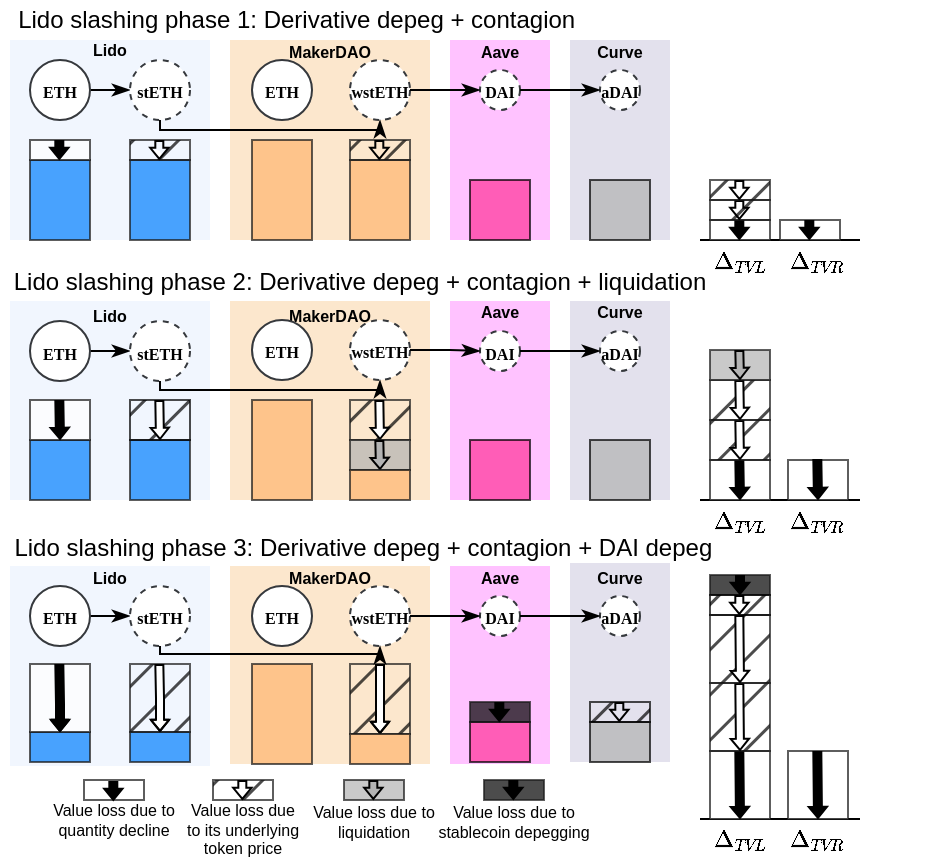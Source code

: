 <mxfile version="23.0.2" type="device">
  <diagram name="Page-1" id="9b1kVxLKr95sn4Rpy4bj">
    <mxGraphModel dx="2058" dy="437" grid="1" gridSize="10" guides="1" tooltips="1" connect="1" arrows="1" fold="1" page="1" pageScale="1" pageWidth="1400" pageHeight="700" math="1" shadow="0">
      <root>
        <mxCell id="0" />
        <mxCell id="1" parent="0" />
        <mxCell id="E14YpKfWXLWR81DZZOGB-2" value="" style="rounded=0;whiteSpace=wrap;html=1;fillColor=#d0cee2;strokeColor=none;fillOpacity=60;" vertex="1" parent="1">
          <mxGeometry x="-750" y="421.5" width="50" height="99.5" as="geometry" />
        </mxCell>
        <mxCell id="uj4X4jojCbDMSDyRFWLG-147" value="" style="rounded=0;whiteSpace=wrap;html=1;fillColor=#e8f1fd;strokeColor=none;flipH=1;fillOpacity=60;" parent="1" vertex="1">
          <mxGeometry x="-1030" y="160" width="100" height="100" as="geometry" />
        </mxCell>
        <mxCell id="uj4X4jojCbDMSDyRFWLG-148" style="edgeStyle=orthogonalEdgeStyle;rounded=0;orthogonalLoop=1;jettySize=auto;html=1;exitX=1;exitY=0.5;exitDx=0;exitDy=0;entryX=0;entryY=0.5;entryDx=0;entryDy=0;endArrow=classicThin;endFill=1;" parent="1" source="uj4X4jojCbDMSDyRFWLG-149" target="uj4X4jojCbDMSDyRFWLG-150" edge="1">
          <mxGeometry relative="1" as="geometry" />
        </mxCell>
        <mxCell id="uj4X4jojCbDMSDyRFWLG-149" value="&lt;font style=&quot;font-size: 8px;&quot;&gt;ETH&lt;br&gt;&lt;/font&gt;" style="ellipse;whiteSpace=wrap;html=1;aspect=fixed;labelBackgroundColor=none;labelBorderColor=none;fillColor=#FFFFFF;strokeColor=#36393d;fontSize=10;fontFamily=Times New Roman;rounded=0;fontStyle=1" parent="1" vertex="1">
          <mxGeometry x="-1020" y="170" width="30" height="30" as="geometry" />
        </mxCell>
        <mxCell id="uj4X4jojCbDMSDyRFWLG-150" value="&lt;font style=&quot;font-size: 8px;&quot;&gt;stETH&lt;br&gt;&lt;/font&gt;" style="ellipse;whiteSpace=wrap;html=1;aspect=fixed;labelBackgroundColor=none;labelBorderColor=none;fillColor=#FFFFFF;strokeColor=#36393d;fontSize=10;fontFamily=Times New Roman;rounded=0;fontStyle=1;dashed=1;" parent="1" vertex="1">
          <mxGeometry x="-970" y="170" width="30" height="30" as="geometry" />
        </mxCell>
        <mxCell id="uj4X4jojCbDMSDyRFWLG-151" value="" style="rounded=0;whiteSpace=wrap;html=1;fillColor=#fad7ac;strokeColor=none;fillOpacity=60;" parent="1" vertex="1">
          <mxGeometry x="-920" y="160" width="100" height="100" as="geometry" />
        </mxCell>
        <mxCell id="uj4X4jojCbDMSDyRFWLG-152" value="&lt;font style=&quot;font-size: 8px;&quot;&gt;wstETH&lt;br&gt;&lt;/font&gt;" style="ellipse;whiteSpace=wrap;html=1;aspect=fixed;labelBackgroundColor=none;labelBorderColor=none;fillColor=#FFFFFF;strokeColor=#36393d;fontSize=10;fontFamily=Times New Roman;rounded=0;fontStyle=1;dashed=1;" parent="1" vertex="1">
          <mxGeometry x="-860" y="170" width="30" height="30" as="geometry" />
        </mxCell>
        <mxCell id="uj4X4jojCbDMSDyRFWLG-153" value="" style="rounded=0;whiteSpace=wrap;html=1;fillColor=#FF99FF;strokeColor=none;fillOpacity=60;" parent="1" vertex="1">
          <mxGeometry x="-810" y="160" width="50" height="100" as="geometry" />
        </mxCell>
        <mxCell id="uj4X4jojCbDMSDyRFWLG-154" value="&lt;font style=&quot;font-size: 8px;&quot;&gt;DAI&lt;br&gt;&lt;/font&gt;" style="ellipse;whiteSpace=wrap;html=1;aspect=fixed;labelBackgroundColor=none;labelBorderColor=none;fillColor=#FFFFFF;strokeColor=#36393d;fontSize=10;fontFamily=Times New Roman;rounded=0;fontStyle=1;dashed=1;" parent="1" vertex="1">
          <mxGeometry x="-795" y="175" width="20" height="20" as="geometry" />
        </mxCell>
        <mxCell id="uj4X4jojCbDMSDyRFWLG-155" value="" style="rounded=0;whiteSpace=wrap;html=1;fillColor=#d0cee2;strokeColor=none;fillOpacity=60;" parent="1" vertex="1">
          <mxGeometry x="-750" y="160" width="50" height="100" as="geometry" />
        </mxCell>
        <mxCell id="uj4X4jojCbDMSDyRFWLG-156" value="&lt;font style=&quot;font-size: 8px;&quot;&gt;aDAI&lt;br&gt;&lt;/font&gt;" style="ellipse;whiteSpace=wrap;html=1;aspect=fixed;labelBackgroundColor=none;labelBorderColor=none;fillColor=#FFFFFF;strokeColor=#36393d;fontSize=10;fontFamily=Times New Roman;rounded=0;fontStyle=1;dashed=1;" parent="1" vertex="1">
          <mxGeometry x="-735" y="175" width="20" height="20" as="geometry" />
        </mxCell>
        <mxCell id="uj4X4jojCbDMSDyRFWLG-157" value="" style="rounded=0;whiteSpace=wrap;html=1;strokeColor=#1A1A1A;fillColor=#007FFF;opacity=70;" parent="1" vertex="1">
          <mxGeometry x="-1020" y="220" width="30" height="40" as="geometry" />
        </mxCell>
        <mxCell id="uj4X4jojCbDMSDyRFWLG-158" value="" style="rounded=0;whiteSpace=wrap;html=1;fillColor=#FF3399;opacity=70;" parent="1" vertex="1">
          <mxGeometry x="-800" y="230" width="30" height="30" as="geometry" />
        </mxCell>
        <mxCell id="uj4X4jojCbDMSDyRFWLG-159" value="" style="rounded=0;whiteSpace=wrap;html=1;fillColor=#B3B3B3;opacity=70;" parent="1" vertex="1">
          <mxGeometry x="-740" y="230" width="30" height="30" as="geometry" />
        </mxCell>
        <mxCell id="uj4X4jojCbDMSDyRFWLG-160" style="edgeStyle=orthogonalEdgeStyle;rounded=0;orthogonalLoop=1;jettySize=auto;html=1;exitX=1;exitY=0.5;exitDx=0;exitDy=0;endArrow=classicThin;endFill=1;" parent="1" source="uj4X4jojCbDMSDyRFWLG-152" target="uj4X4jojCbDMSDyRFWLG-154" edge="1">
          <mxGeometry relative="1" as="geometry" />
        </mxCell>
        <mxCell id="uj4X4jojCbDMSDyRFWLG-161" style="edgeStyle=orthogonalEdgeStyle;rounded=0;orthogonalLoop=1;jettySize=auto;html=1;exitX=1;exitY=0.5;exitDx=0;exitDy=0;entryX=0;entryY=0.5;entryDx=0;entryDy=0;endArrow=classicThin;endFill=1;" parent="1" source="uj4X4jojCbDMSDyRFWLG-154" target="uj4X4jojCbDMSDyRFWLG-156" edge="1">
          <mxGeometry relative="1" as="geometry" />
        </mxCell>
        <mxCell id="uj4X4jojCbDMSDyRFWLG-162" value="&lt;b&gt;Lido&lt;br&gt;&lt;/b&gt;" style="text;html=1;strokeColor=none;fillColor=none;align=center;verticalAlign=middle;whiteSpace=wrap;rounded=0;fontSize=8;spacing=2;" parent="1" vertex="1">
          <mxGeometry x="-995" y="160" width="30" height="10" as="geometry" />
        </mxCell>
        <mxCell id="uj4X4jojCbDMSDyRFWLG-163" value="&lt;b&gt;MakerDAO&lt;br&gt;&lt;/b&gt;" style="text;html=1;strokeColor=none;fillColor=none;align=center;verticalAlign=middle;whiteSpace=wrap;rounded=0;fontSize=8;spacing=2;" parent="1" vertex="1">
          <mxGeometry x="-890" y="160" width="40" height="11" as="geometry" />
        </mxCell>
        <mxCell id="uj4X4jojCbDMSDyRFWLG-164" value="&lt;b&gt;Aave&lt;br&gt;&lt;/b&gt;" style="text;html=1;strokeColor=none;fillColor=none;align=center;verticalAlign=middle;whiteSpace=wrap;rounded=0;fontSize=8;spacing=2;" parent="1" vertex="1">
          <mxGeometry x="-800" y="160" width="30" height="11" as="geometry" />
        </mxCell>
        <mxCell id="uj4X4jojCbDMSDyRFWLG-165" value="&lt;b&gt;Curve&lt;br&gt;&lt;/b&gt;" style="text;html=1;strokeColor=none;fillColor=none;align=center;verticalAlign=middle;whiteSpace=wrap;rounded=0;fontSize=8;spacing=2;" parent="1" vertex="1">
          <mxGeometry x="-740" y="160" width="30" height="11" as="geometry" />
        </mxCell>
        <mxCell id="uj4X4jojCbDMSDyRFWLG-166" value="" style="rounded=0;whiteSpace=wrap;html=1;strokeColor=#1A1A1A;fillColor=#007FFF;opacity=70;" parent="1" vertex="1">
          <mxGeometry x="-970" y="220" width="30" height="40" as="geometry" />
        </mxCell>
        <mxCell id="uj4X4jojCbDMSDyRFWLG-167" value="" style="rounded=0;whiteSpace=wrap;html=1;strokeColor=#1A1A1A;fillColor=#000000;opacity=70;labelBorderColor=none;fillStyle=hatch;gradientColor=none;" parent="1" vertex="1">
          <mxGeometry x="-970" y="210" width="30" height="10" as="geometry" />
        </mxCell>
        <mxCell id="uj4X4jojCbDMSDyRFWLG-168" value="" style="shape=flexArrow;endArrow=classic;html=1;rounded=0;width=4;endWidth=4.138;endSize=1.531;labelBorderColor=none;fillColor=default;fillStyle=dots;" parent="1" edge="1">
          <mxGeometry width="50" height="50" relative="1" as="geometry">
            <mxPoint x="-955.34" y="210" as="sourcePoint" />
            <mxPoint x="-955.34" y="220" as="targetPoint" />
          </mxGeometry>
        </mxCell>
        <mxCell id="uj4X4jojCbDMSDyRFWLG-169" value="" style="rounded=0;whiteSpace=wrap;html=1;strokeColor=#1A1A1A;fillColor=#FFB570;opacity=70;" parent="1" vertex="1">
          <mxGeometry x="-860" y="220" width="30" height="40" as="geometry" />
        </mxCell>
        <mxCell id="uj4X4jojCbDMSDyRFWLG-170" value="" style="rounded=0;whiteSpace=wrap;html=1;strokeColor=#1A1A1A;fillColor=#000000;opacity=70;fillStyle=hatch;" parent="1" vertex="1">
          <mxGeometry x="-860" y="210" width="30" height="10" as="geometry" />
        </mxCell>
        <mxCell id="uj4X4jojCbDMSDyRFWLG-171" value="" style="shape=flexArrow;endArrow=classic;html=1;rounded=0;width=4;endWidth=4.138;endSize=1.531;" parent="1" edge="1">
          <mxGeometry width="50" height="50" relative="1" as="geometry">
            <mxPoint x="-845.34" y="210" as="sourcePoint" />
            <mxPoint x="-845.34" y="220" as="targetPoint" />
          </mxGeometry>
        </mxCell>
        <mxCell id="uj4X4jojCbDMSDyRFWLG-172" value="" style="rounded=0;whiteSpace=wrap;html=1;fillColor=#e8f1fd;strokeColor=none;flipH=1;fillOpacity=60;" parent="1" vertex="1">
          <mxGeometry x="-1030" y="290.5" width="100" height="99.5" as="geometry" />
        </mxCell>
        <mxCell id="uj4X4jojCbDMSDyRFWLG-173" style="edgeStyle=orthogonalEdgeStyle;rounded=0;orthogonalLoop=1;jettySize=auto;html=1;exitX=1;exitY=0.5;exitDx=0;exitDy=0;entryX=0;entryY=0.5;entryDx=0;entryDy=0;endArrow=classicThin;endFill=1;" parent="1" source="uj4X4jojCbDMSDyRFWLG-174" target="uj4X4jojCbDMSDyRFWLG-175" edge="1">
          <mxGeometry relative="1" as="geometry" />
        </mxCell>
        <mxCell id="uj4X4jojCbDMSDyRFWLG-174" value="&lt;font style=&quot;font-size: 8px;&quot;&gt;ETH&lt;br&gt;&lt;/font&gt;" style="ellipse;whiteSpace=wrap;html=1;aspect=fixed;labelBackgroundColor=none;labelBorderColor=none;fillColor=#FFFFFF;strokeColor=#36393d;fontSize=10;fontFamily=Times New Roman;rounded=0;fontStyle=1" parent="1" vertex="1">
          <mxGeometry x="-1020" y="300.5" width="30" height="30" as="geometry" />
        </mxCell>
        <mxCell id="uj4X4jojCbDMSDyRFWLG-175" value="&lt;font style=&quot;font-size: 8px;&quot;&gt;stETH&lt;br&gt;&lt;/font&gt;" style="ellipse;whiteSpace=wrap;html=1;aspect=fixed;labelBackgroundColor=none;labelBorderColor=none;fillColor=#FFFFFF;strokeColor=#36393d;fontSize=10;fontFamily=Times New Roman;rounded=0;fontStyle=1;dashed=1;" parent="1" vertex="1">
          <mxGeometry x="-970" y="300.5" width="30" height="30" as="geometry" />
        </mxCell>
        <mxCell id="uj4X4jojCbDMSDyRFWLG-176" value="" style="rounded=0;whiteSpace=wrap;html=1;fillColor=#fad7ac;strokeColor=none;fillOpacity=60;" parent="1" vertex="1">
          <mxGeometry x="-920" y="290.5" width="100" height="99.5" as="geometry" />
        </mxCell>
        <mxCell id="uj4X4jojCbDMSDyRFWLG-177" value="&lt;font style=&quot;font-size: 8px;&quot;&gt;wstETH&lt;br&gt;&lt;/font&gt;" style="ellipse;whiteSpace=wrap;html=1;aspect=fixed;labelBackgroundColor=none;labelBorderColor=none;fillColor=#FFFFFF;strokeColor=#36393d;fontSize=10;fontFamily=Times New Roman;rounded=0;fontStyle=1;dashed=1;" parent="1" vertex="1">
          <mxGeometry x="-860" y="300" width="30" height="30" as="geometry" />
        </mxCell>
        <mxCell id="uj4X4jojCbDMSDyRFWLG-178" value="" style="rounded=0;whiteSpace=wrap;html=1;fillColor=#FF99FF;strokeColor=none;fillOpacity=60;" parent="1" vertex="1">
          <mxGeometry x="-810" y="290.5" width="50" height="99.5" as="geometry" />
        </mxCell>
        <mxCell id="uj4X4jojCbDMSDyRFWLG-179" value="&lt;font style=&quot;font-size: 8px;&quot;&gt;DAI&lt;br&gt;&lt;/font&gt;" style="ellipse;whiteSpace=wrap;html=1;aspect=fixed;labelBackgroundColor=none;labelBorderColor=none;fillColor=#FFFFFF;strokeColor=#36393d;fontSize=10;fontFamily=Times New Roman;rounded=0;fontStyle=1;dashed=1;" parent="1" vertex="1">
          <mxGeometry x="-795" y="305.5" width="20" height="20" as="geometry" />
        </mxCell>
        <mxCell id="uj4X4jojCbDMSDyRFWLG-180" value="" style="rounded=0;whiteSpace=wrap;html=1;fillColor=#d0cee2;strokeColor=none;fillOpacity=60;" parent="1" vertex="1">
          <mxGeometry x="-750" y="290.5" width="50" height="99.5" as="geometry" />
        </mxCell>
        <mxCell id="uj4X4jojCbDMSDyRFWLG-181" value="&lt;font style=&quot;font-size: 8px;&quot;&gt;aDAI&lt;br&gt;&lt;/font&gt;" style="ellipse;whiteSpace=wrap;html=1;aspect=fixed;labelBackgroundColor=none;labelBorderColor=none;fillColor=#FFFFFF;strokeColor=#36393d;fontSize=10;fontFamily=Times New Roman;rounded=0;fontStyle=1;dashed=1;" parent="1" vertex="1">
          <mxGeometry x="-735" y="305.5" width="20" height="20" as="geometry" />
        </mxCell>
        <mxCell id="uj4X4jojCbDMSDyRFWLG-182" value="" style="rounded=0;whiteSpace=wrap;html=1;strokeColor=#1A1A1A;fillColor=#007FFF;opacity=70;" parent="1" vertex="1">
          <mxGeometry x="-1020" y="360" width="30" height="30" as="geometry" />
        </mxCell>
        <mxCell id="uj4X4jojCbDMSDyRFWLG-183" value="" style="rounded=0;whiteSpace=wrap;html=1;fillColor=#FF3399;opacity=70;" parent="1" vertex="1">
          <mxGeometry x="-800" y="360" width="30" height="30" as="geometry" />
        </mxCell>
        <mxCell id="uj4X4jojCbDMSDyRFWLG-184" value="" style="rounded=0;whiteSpace=wrap;html=1;fillColor=#B3B3B3;opacity=70;" parent="1" vertex="1">
          <mxGeometry x="-740" y="360" width="30" height="30" as="geometry" />
        </mxCell>
        <mxCell id="uj4X4jojCbDMSDyRFWLG-185" style="edgeStyle=orthogonalEdgeStyle;rounded=0;orthogonalLoop=1;jettySize=auto;html=1;exitX=1;exitY=0.5;exitDx=0;exitDy=0;endArrow=classicThin;endFill=1;" parent="1" source="uj4X4jojCbDMSDyRFWLG-177" target="uj4X4jojCbDMSDyRFWLG-179" edge="1">
          <mxGeometry relative="1" as="geometry" />
        </mxCell>
        <mxCell id="uj4X4jojCbDMSDyRFWLG-186" style="edgeStyle=orthogonalEdgeStyle;rounded=0;orthogonalLoop=1;jettySize=auto;html=1;exitX=1;exitY=0.5;exitDx=0;exitDy=0;entryX=0;entryY=0.5;entryDx=0;entryDy=0;endArrow=classicThin;endFill=1;" parent="1" source="uj4X4jojCbDMSDyRFWLG-179" target="uj4X4jojCbDMSDyRFWLG-181" edge="1">
          <mxGeometry relative="1" as="geometry" />
        </mxCell>
        <mxCell id="uj4X4jojCbDMSDyRFWLG-187" value="&lt;b&gt;Lido&lt;br&gt;&lt;/b&gt;" style="text;html=1;strokeColor=none;fillColor=none;align=center;verticalAlign=middle;whiteSpace=wrap;rounded=0;fontSize=8;spacing=2;" parent="1" vertex="1">
          <mxGeometry x="-995" y="292.5" width="30" height="10" as="geometry" />
        </mxCell>
        <mxCell id="uj4X4jojCbDMSDyRFWLG-188" value="&lt;b&gt;MakerDAO&lt;br&gt;&lt;/b&gt;" style="text;html=1;strokeColor=none;fillColor=none;align=center;verticalAlign=middle;whiteSpace=wrap;rounded=0;fontSize=8;spacing=2;" parent="1" vertex="1">
          <mxGeometry x="-890" y="292" width="40" height="11" as="geometry" />
        </mxCell>
        <mxCell id="uj4X4jojCbDMSDyRFWLG-189" value="&lt;b&gt;Aave&lt;br&gt;&lt;/b&gt;" style="text;html=1;strokeColor=none;fillColor=none;align=center;verticalAlign=middle;whiteSpace=wrap;rounded=0;fontSize=8;spacing=2;" parent="1" vertex="1">
          <mxGeometry x="-800" y="290.5" width="30" height="11" as="geometry" />
        </mxCell>
        <mxCell id="uj4X4jojCbDMSDyRFWLG-190" value="&lt;b&gt;Curve&lt;br&gt;&lt;/b&gt;" style="text;html=1;strokeColor=none;fillColor=none;align=center;verticalAlign=middle;whiteSpace=wrap;rounded=0;fontSize=8;spacing=2;" parent="1" vertex="1">
          <mxGeometry x="-740" y="290.5" width="30" height="11" as="geometry" />
        </mxCell>
        <mxCell id="uj4X4jojCbDMSDyRFWLG-191" value="" style="rounded=0;whiteSpace=wrap;html=1;strokeColor=#1A1A1A;fillColor=#FFFFFF;opacity=70;" parent="1" vertex="1">
          <mxGeometry x="-1020" y="340" width="30" height="20" as="geometry" />
        </mxCell>
        <mxCell id="uj4X4jojCbDMSDyRFWLG-192" value="" style="shape=flexArrow;endArrow=classic;html=1;rounded=0;width=4;endWidth=4.138;endSize=1.531;fillColor=#000000;entryX=0.5;entryY=1;entryDx=0;entryDy=0;" parent="1" target="uj4X4jojCbDMSDyRFWLG-191" edge="1">
          <mxGeometry width="50" height="50" relative="1" as="geometry">
            <mxPoint x="-1005.34" y="340" as="sourcePoint" />
            <mxPoint x="-1005.34" y="350" as="targetPoint" />
          </mxGeometry>
        </mxCell>
        <mxCell id="uj4X4jojCbDMSDyRFWLG-193" value="" style="endArrow=none;html=1;rounded=0;" parent="1" edge="1">
          <mxGeometry width="50" height="50" relative="1" as="geometry">
            <mxPoint x="-685" y="260" as="sourcePoint" />
            <mxPoint x="-605" y="260" as="targetPoint" />
          </mxGeometry>
        </mxCell>
        <mxCell id="uj4X4jojCbDMSDyRFWLG-194" value="$$\Delta_{\textit{TVL}}$$" style="text;html=1;strokeColor=none;fillColor=none;align=center;verticalAlign=middle;whiteSpace=wrap;rounded=0;fontSize=10;" parent="1" vertex="1">
          <mxGeometry x="-680" y="260" width="30" height="21" as="geometry" />
        </mxCell>
        <mxCell id="uj4X4jojCbDMSDyRFWLG-195" value="$$\Delta_{\textit{TVR}}$$" style="text;html=1;strokeColor=none;fillColor=none;align=center;verticalAlign=middle;whiteSpace=wrap;rounded=0;fontSize=10;" parent="1" vertex="1">
          <mxGeometry x="-641" y="260" width="30" height="21" as="geometry" />
        </mxCell>
        <mxCell id="uj4X4jojCbDMSDyRFWLG-196" value="" style="group" parent="1" vertex="1" connectable="0">
          <mxGeometry x="-1020" y="210" width="30" height="10" as="geometry" />
        </mxCell>
        <mxCell id="uj4X4jojCbDMSDyRFWLG-197" value="" style="rounded=0;whiteSpace=wrap;html=1;strokeColor=#1A1A1A;fillColor=#FFFFFF;opacity=70;" parent="uj4X4jojCbDMSDyRFWLG-196" vertex="1">
          <mxGeometry width="30" height="10" as="geometry" />
        </mxCell>
        <mxCell id="uj4X4jojCbDMSDyRFWLG-198" value="" style="shape=flexArrow;endArrow=classic;html=1;rounded=0;width=4;endWidth=4.138;endSize=1.531;fillColor=#000000;" parent="uj4X4jojCbDMSDyRFWLG-196" edge="1">
          <mxGeometry width="50" height="50" relative="1" as="geometry">
            <mxPoint x="14.66" as="sourcePoint" />
            <mxPoint x="14.66" y="10" as="targetPoint" />
          </mxGeometry>
        </mxCell>
        <mxCell id="uj4X4jojCbDMSDyRFWLG-199" value="" style="group" parent="1" vertex="1" connectable="0">
          <mxGeometry x="-680" y="250" width="30" height="10" as="geometry" />
        </mxCell>
        <mxCell id="uj4X4jojCbDMSDyRFWLG-200" value="" style="rounded=0;whiteSpace=wrap;html=1;strokeColor=#1A1A1A;fillColor=#FFFFFF;opacity=70;" parent="uj4X4jojCbDMSDyRFWLG-199" vertex="1">
          <mxGeometry width="30" height="10" as="geometry" />
        </mxCell>
        <mxCell id="uj4X4jojCbDMSDyRFWLG-201" value="" style="shape=flexArrow;endArrow=classic;html=1;rounded=0;width=4;endWidth=4.138;endSize=1.531;fillColor=#000000;" parent="uj4X4jojCbDMSDyRFWLG-199" edge="1">
          <mxGeometry width="50" height="50" relative="1" as="geometry">
            <mxPoint x="14.66" as="sourcePoint" />
            <mxPoint x="14.66" y="10" as="targetPoint" />
          </mxGeometry>
        </mxCell>
        <mxCell id="uj4X4jojCbDMSDyRFWLG-202" value="" style="group" parent="1" vertex="1" connectable="0">
          <mxGeometry x="-645" y="250" width="30" height="10" as="geometry" />
        </mxCell>
        <mxCell id="uj4X4jojCbDMSDyRFWLG-203" value="" style="rounded=0;whiteSpace=wrap;html=1;strokeColor=#1A1A1A;fillColor=#FFFFFF;opacity=70;" parent="uj4X4jojCbDMSDyRFWLG-202" vertex="1">
          <mxGeometry width="30" height="10" as="geometry" />
        </mxCell>
        <mxCell id="uj4X4jojCbDMSDyRFWLG-204" value="" style="shape=flexArrow;endArrow=classic;html=1;rounded=0;width=4;endWidth=4.138;endSize=1.531;fillColor=#000000;" parent="uj4X4jojCbDMSDyRFWLG-202" edge="1">
          <mxGeometry width="50" height="50" relative="1" as="geometry">
            <mxPoint x="14.66" as="sourcePoint" />
            <mxPoint x="14.66" y="10" as="targetPoint" />
          </mxGeometry>
        </mxCell>
        <mxCell id="uj4X4jojCbDMSDyRFWLG-205" value="" style="rounded=0;whiteSpace=wrap;html=1;strokeColor=#1A1A1A;fillColor=#007FFF;opacity=70;" parent="1" vertex="1">
          <mxGeometry x="-970" y="360" width="30" height="30" as="geometry" />
        </mxCell>
        <mxCell id="uj4X4jojCbDMSDyRFWLG-206" value="" style="rounded=0;whiteSpace=wrap;html=1;opacity=70;glass=0;fillStyle=hatch;fillColor=#000000;" parent="1" vertex="1">
          <mxGeometry x="-970" y="340" width="30" height="20" as="geometry" />
        </mxCell>
        <mxCell id="uj4X4jojCbDMSDyRFWLG-207" value="" style="shape=flexArrow;endArrow=classic;html=1;rounded=0;width=4;endWidth=4.138;endSize=1.531;fillColor=default;entryX=0.5;entryY=1;entryDx=0;entryDy=0;" parent="1" target="uj4X4jojCbDMSDyRFWLG-206" edge="1">
          <mxGeometry width="50" height="50" relative="1" as="geometry">
            <mxPoint x="-955.34" y="340" as="sourcePoint" />
            <mxPoint x="-955.34" y="350" as="targetPoint" />
          </mxGeometry>
        </mxCell>
        <mxCell id="uj4X4jojCbDMSDyRFWLG-208" value="" style="rounded=0;whiteSpace=wrap;html=1;strokeColor=#1A1A1A;fillColor=#000000;opacity=70;shadow=0;fillStyle=hatch;" parent="1" vertex="1">
          <mxGeometry x="-860" y="340" width="30" height="20" as="geometry" />
        </mxCell>
        <mxCell id="uj4X4jojCbDMSDyRFWLG-209" value="" style="shape=flexArrow;endArrow=classic;html=1;rounded=0;width=4;endWidth=4.138;endSize=1.531;fillColor=default;entryX=0.5;entryY=1;entryDx=0;entryDy=0;shadow=0;" parent="1" target="uj4X4jojCbDMSDyRFWLG-208" edge="1">
          <mxGeometry width="50" height="50" relative="1" as="geometry">
            <mxPoint x="-845.34" y="340" as="sourcePoint" />
            <mxPoint x="-845.34" y="350" as="targetPoint" />
          </mxGeometry>
        </mxCell>
        <mxCell id="uj4X4jojCbDMSDyRFWLG-210" value="" style="rounded=0;whiteSpace=wrap;html=1;strokeColor=#1A1A1A;fillColor=#B3B3B3;opacity=70;" parent="1" vertex="1">
          <mxGeometry x="-860" y="360" width="30" height="15" as="geometry" />
        </mxCell>
        <mxCell id="uj4X4jojCbDMSDyRFWLG-211" value="" style="shape=flexArrow;endArrow=classic;html=1;rounded=0;width=4;endWidth=4.138;endSize=1.531;fillColor=#B3B3B3;entryX=0.5;entryY=1;entryDx=0;entryDy=0;" parent="1" target="uj4X4jojCbDMSDyRFWLG-210" edge="1">
          <mxGeometry width="50" height="50" relative="1" as="geometry">
            <mxPoint x="-845.34" y="360" as="sourcePoint" />
            <mxPoint x="-845.34" y="370" as="targetPoint" />
          </mxGeometry>
        </mxCell>
        <mxCell id="uj4X4jojCbDMSDyRFWLG-212" value="" style="rounded=0;whiteSpace=wrap;html=1;strokeColor=#1A1A1A;fillColor=#FFB570;opacity=70;" parent="1" vertex="1">
          <mxGeometry x="-860" y="375" width="30" height="15" as="geometry" />
        </mxCell>
        <mxCell id="uj4X4jojCbDMSDyRFWLG-213" value="" style="endArrow=none;html=1;rounded=0;" parent="1" edge="1">
          <mxGeometry width="50" height="50" relative="1" as="geometry">
            <mxPoint x="-685" y="390" as="sourcePoint" />
            <mxPoint x="-605" y="390" as="targetPoint" />
          </mxGeometry>
        </mxCell>
        <mxCell id="uj4X4jojCbDMSDyRFWLG-214" value="$$\Delta_{\textit{TVL}}$$" style="text;html=1;strokeColor=none;fillColor=none;align=center;verticalAlign=middle;whiteSpace=wrap;rounded=0;fontSize=10;" parent="1" vertex="1">
          <mxGeometry x="-680" y="390" width="30" height="21" as="geometry" />
        </mxCell>
        <mxCell id="uj4X4jojCbDMSDyRFWLG-215" value="$$\Delta_{\textit{TVR}}$$" style="text;html=1;strokeColor=none;fillColor=none;align=center;verticalAlign=middle;whiteSpace=wrap;rounded=0;fontSize=10;" parent="1" vertex="1">
          <mxGeometry x="-641" y="390" width="30" height="21" as="geometry" />
        </mxCell>
        <mxCell id="uj4X4jojCbDMSDyRFWLG-216" value="" style="rounded=0;whiteSpace=wrap;html=1;strokeColor=#1A1A1A;fillColor=#FFFFFF;opacity=70;" parent="1" vertex="1">
          <mxGeometry x="-680" y="370" width="30" height="20" as="geometry" />
        </mxCell>
        <mxCell id="uj4X4jojCbDMSDyRFWLG-217" value="" style="shape=flexArrow;endArrow=classic;html=1;rounded=0;width=4;endWidth=4.138;endSize=1.531;fillColor=#000000;entryX=0.5;entryY=1;entryDx=0;entryDy=0;" parent="1" target="uj4X4jojCbDMSDyRFWLG-216" edge="1">
          <mxGeometry width="50" height="50" relative="1" as="geometry">
            <mxPoint x="-665.34" y="370" as="sourcePoint" />
            <mxPoint x="-665.34" y="380" as="targetPoint" />
          </mxGeometry>
        </mxCell>
        <mxCell id="uj4X4jojCbDMSDyRFWLG-218" value="" style="rounded=0;whiteSpace=wrap;html=1;strokeColor=#1A1A1A;fillColor=#000000;opacity=70;fillStyle=hatch;" parent="1" vertex="1">
          <mxGeometry x="-680" y="350" width="30" height="20" as="geometry" />
        </mxCell>
        <mxCell id="uj4X4jojCbDMSDyRFWLG-219" value="" style="shape=flexArrow;endArrow=classic;html=1;rounded=0;width=4;endWidth=4.138;endSize=1.531;fillColor=default;entryX=0.5;entryY=1;entryDx=0;entryDy=0;" parent="1" target="uj4X4jojCbDMSDyRFWLG-218" edge="1">
          <mxGeometry width="50" height="50" relative="1" as="geometry">
            <mxPoint x="-665.34" y="350" as="sourcePoint" />
            <mxPoint x="-665.34" y="360" as="targetPoint" />
          </mxGeometry>
        </mxCell>
        <mxCell id="uj4X4jojCbDMSDyRFWLG-220" value="" style="rounded=0;whiteSpace=wrap;html=1;strokeColor=#1A1A1A;fillColor=#000000;opacity=70;fillStyle=hatch;" parent="1" vertex="1">
          <mxGeometry x="-680" y="330" width="30" height="20" as="geometry" />
        </mxCell>
        <mxCell id="uj4X4jojCbDMSDyRFWLG-221" value="" style="shape=flexArrow;endArrow=classic;html=1;rounded=0;width=4;endWidth=4.138;endSize=1.531;fillColor=default;entryX=0.5;entryY=1;entryDx=0;entryDy=0;" parent="1" target="uj4X4jojCbDMSDyRFWLG-220" edge="1">
          <mxGeometry width="50" height="50" relative="1" as="geometry">
            <mxPoint x="-665.34" y="330" as="sourcePoint" />
            <mxPoint x="-665.34" y="340" as="targetPoint" />
          </mxGeometry>
        </mxCell>
        <mxCell id="uj4X4jojCbDMSDyRFWLG-222" value="" style="rounded=0;whiteSpace=wrap;html=1;strokeColor=#1A1A1A;fillColor=#B3B3B3;opacity=70;" parent="1" vertex="1">
          <mxGeometry x="-680" y="315" width="30" height="15" as="geometry" />
        </mxCell>
        <mxCell id="uj4X4jojCbDMSDyRFWLG-223" value="" style="shape=flexArrow;endArrow=classic;html=1;rounded=0;width=4;endWidth=4.138;endSize=1.531;fillColor=#B3B3B3;entryX=0.5;entryY=1;entryDx=0;entryDy=0;" parent="1" target="uj4X4jojCbDMSDyRFWLG-222" edge="1">
          <mxGeometry width="50" height="50" relative="1" as="geometry">
            <mxPoint x="-665.34" y="315" as="sourcePoint" />
            <mxPoint x="-665.34" y="325" as="targetPoint" />
          </mxGeometry>
        </mxCell>
        <mxCell id="uj4X4jojCbDMSDyRFWLG-224" value="" style="rounded=0;whiteSpace=wrap;html=1;strokeColor=#1A1A1A;fillColor=#FFFFFF;opacity=70;" parent="1" vertex="1">
          <mxGeometry x="-641" y="370" width="30" height="20" as="geometry" />
        </mxCell>
        <mxCell id="uj4X4jojCbDMSDyRFWLG-225" value="" style="shape=flexArrow;endArrow=classic;html=1;rounded=0;width=4;endWidth=4.138;endSize=1.531;fillColor=#000000;entryX=0.5;entryY=1;entryDx=0;entryDy=0;" parent="1" target="uj4X4jojCbDMSDyRFWLG-224" edge="1">
          <mxGeometry width="50" height="50" relative="1" as="geometry">
            <mxPoint x="-626.34" y="369.5" as="sourcePoint" />
            <mxPoint x="-626.34" y="379.5" as="targetPoint" />
          </mxGeometry>
        </mxCell>
        <mxCell id="uj4X4jojCbDMSDyRFWLG-226" value="" style="rounded=0;whiteSpace=wrap;html=1;fillColor=#e8f1fd;strokeColor=none;flipH=1;fillOpacity=60;" parent="1" vertex="1">
          <mxGeometry x="-1030" y="423" width="100" height="100" as="geometry" />
        </mxCell>
        <mxCell id="uj4X4jojCbDMSDyRFWLG-227" style="edgeStyle=orthogonalEdgeStyle;rounded=0;orthogonalLoop=1;jettySize=auto;html=1;exitX=1;exitY=0.5;exitDx=0;exitDy=0;entryX=0;entryY=0.5;entryDx=0;entryDy=0;endArrow=classicThin;endFill=1;" parent="1" source="uj4X4jojCbDMSDyRFWLG-228" target="uj4X4jojCbDMSDyRFWLG-229" edge="1">
          <mxGeometry relative="1" as="geometry" />
        </mxCell>
        <mxCell id="uj4X4jojCbDMSDyRFWLG-228" value="&lt;font style=&quot;font-size: 8px;&quot;&gt;ETH&lt;br&gt;&lt;/font&gt;" style="ellipse;whiteSpace=wrap;html=1;aspect=fixed;labelBackgroundColor=none;labelBorderColor=none;fillColor=#FFFFFF;strokeColor=#36393d;fontSize=10;fontFamily=Times New Roman;rounded=0;fontStyle=1" parent="1" vertex="1">
          <mxGeometry x="-1020" y="433" width="30" height="30" as="geometry" />
        </mxCell>
        <mxCell id="uj4X4jojCbDMSDyRFWLG-229" value="&lt;font style=&quot;font-size: 8px;&quot;&gt;stETH&lt;br&gt;&lt;/font&gt;" style="ellipse;whiteSpace=wrap;html=1;aspect=fixed;labelBackgroundColor=none;labelBorderColor=none;fillColor=#FFFFFF;strokeColor=#36393d;fontSize=10;fontFamily=Times New Roman;rounded=0;fontStyle=1;dashed=1;" parent="1" vertex="1">
          <mxGeometry x="-970" y="433" width="30" height="30" as="geometry" />
        </mxCell>
        <mxCell id="uj4X4jojCbDMSDyRFWLG-230" value="" style="rounded=0;whiteSpace=wrap;html=1;fillColor=#fad7ac;strokeColor=none;fillOpacity=60;" parent="1" vertex="1">
          <mxGeometry x="-920" y="423" width="100" height="99" as="geometry" />
        </mxCell>
        <mxCell id="uj4X4jojCbDMSDyRFWLG-231" value="&lt;font style=&quot;font-size: 8px;&quot;&gt;wstETH&lt;br&gt;&lt;/font&gt;" style="ellipse;whiteSpace=wrap;html=1;aspect=fixed;labelBackgroundColor=none;labelBorderColor=none;fillColor=#FFFFFF;strokeColor=#36393d;fontSize=10;fontFamily=Times New Roman;rounded=0;fontStyle=1;dashed=1;" parent="1" vertex="1">
          <mxGeometry x="-860" y="433" width="30" height="30" as="geometry" />
        </mxCell>
        <mxCell id="uj4X4jojCbDMSDyRFWLG-232" value="" style="rounded=0;whiteSpace=wrap;html=1;fillColor=#FF99FF;strokeColor=none;fillOpacity=60;" parent="1" vertex="1">
          <mxGeometry x="-810" y="423" width="50" height="99" as="geometry" />
        </mxCell>
        <mxCell id="uj4X4jojCbDMSDyRFWLG-233" value="&lt;font style=&quot;font-size: 8px;&quot;&gt;DAI&lt;br&gt;&lt;/font&gt;" style="ellipse;whiteSpace=wrap;html=1;aspect=fixed;labelBackgroundColor=none;labelBorderColor=none;fillColor=#FFFFFF;strokeColor=#36393d;fontSize=10;fontFamily=Times New Roman;rounded=0;fontStyle=1;dashed=1;" parent="1" vertex="1">
          <mxGeometry x="-795" y="438" width="20" height="20" as="geometry" />
        </mxCell>
        <mxCell id="uj4X4jojCbDMSDyRFWLG-235" value="&lt;font style=&quot;font-size: 8px;&quot;&gt;aDAI&lt;br&gt;&lt;/font&gt;" style="ellipse;whiteSpace=wrap;html=1;aspect=fixed;labelBackgroundColor=none;labelBorderColor=none;fillColor=#FFFFFF;strokeColor=#36393d;fontSize=10;fontFamily=Times New Roman;rounded=0;fontStyle=1;dashed=1;" parent="1" vertex="1">
          <mxGeometry x="-735" y="438" width="20" height="20" as="geometry" />
        </mxCell>
        <mxCell id="uj4X4jojCbDMSDyRFWLG-236" value="" style="rounded=0;whiteSpace=wrap;html=1;strokeColor=#1A1A1A;fillColor=#007FFF;opacity=70;" parent="1" vertex="1">
          <mxGeometry x="-1020" y="506" width="30" height="15" as="geometry" />
        </mxCell>
        <mxCell id="uj4X4jojCbDMSDyRFWLG-237" value="" style="rounded=0;whiteSpace=wrap;html=1;fillColor=#FF3399;opacity=70;" parent="1" vertex="1">
          <mxGeometry x="-800" y="501" width="30" height="20" as="geometry" />
        </mxCell>
        <mxCell id="uj4X4jojCbDMSDyRFWLG-238" value="" style="rounded=0;whiteSpace=wrap;html=1;fillColor=#B3B3B3;opacity=70;" parent="1" vertex="1">
          <mxGeometry x="-740" y="501" width="30" height="20" as="geometry" />
        </mxCell>
        <mxCell id="uj4X4jojCbDMSDyRFWLG-239" style="edgeStyle=orthogonalEdgeStyle;rounded=0;orthogonalLoop=1;jettySize=auto;html=1;exitX=1;exitY=0.5;exitDx=0;exitDy=0;endArrow=classicThin;endFill=1;" parent="1" source="uj4X4jojCbDMSDyRFWLG-231" target="uj4X4jojCbDMSDyRFWLG-233" edge="1">
          <mxGeometry relative="1" as="geometry" />
        </mxCell>
        <mxCell id="uj4X4jojCbDMSDyRFWLG-240" style="edgeStyle=orthogonalEdgeStyle;rounded=0;orthogonalLoop=1;jettySize=auto;html=1;exitX=1;exitY=0.5;exitDx=0;exitDy=0;entryX=0;entryY=0.5;entryDx=0;entryDy=0;endArrow=classicThin;endFill=1;" parent="1" source="uj4X4jojCbDMSDyRFWLG-233" target="uj4X4jojCbDMSDyRFWLG-235" edge="1">
          <mxGeometry relative="1" as="geometry" />
        </mxCell>
        <mxCell id="uj4X4jojCbDMSDyRFWLG-241" value="&lt;b&gt;Lido&lt;br&gt;&lt;/b&gt;" style="text;html=1;strokeColor=none;fillColor=none;align=center;verticalAlign=middle;whiteSpace=wrap;rounded=0;fontSize=8;spacing=2;" parent="1" vertex="1">
          <mxGeometry x="-995" y="424" width="30" height="10" as="geometry" />
        </mxCell>
        <mxCell id="uj4X4jojCbDMSDyRFWLG-242" value="&lt;b&gt;MakerDAO&lt;br&gt;&lt;/b&gt;" style="text;html=1;strokeColor=none;fillColor=none;align=center;verticalAlign=middle;whiteSpace=wrap;rounded=0;fontSize=8;spacing=2;" parent="1" vertex="1">
          <mxGeometry x="-890" y="423.5" width="40" height="11" as="geometry" />
        </mxCell>
        <mxCell id="uj4X4jojCbDMSDyRFWLG-243" value="&lt;b&gt;Aave&lt;br&gt;&lt;/b&gt;" style="text;html=1;strokeColor=none;fillColor=none;align=center;verticalAlign=middle;whiteSpace=wrap;rounded=0;fontSize=8;spacing=2;" parent="1" vertex="1">
          <mxGeometry x="-800" y="423" width="30" height="11" as="geometry" />
        </mxCell>
        <mxCell id="uj4X4jojCbDMSDyRFWLG-244" value="&lt;b&gt;Curve&lt;br&gt;&lt;/b&gt;" style="text;html=1;strokeColor=none;fillColor=none;align=center;verticalAlign=middle;whiteSpace=wrap;rounded=0;fontSize=8;spacing=2;" parent="1" vertex="1">
          <mxGeometry x="-740" y="423" width="30" height="11" as="geometry" />
        </mxCell>
        <mxCell id="uj4X4jojCbDMSDyRFWLG-245" value="" style="rounded=0;whiteSpace=wrap;html=1;strokeColor=#1A1A1A;fillColor=#FFFFFF;opacity=70;" parent="1" vertex="1">
          <mxGeometry x="-1020" y="472" width="30" height="34" as="geometry" />
        </mxCell>
        <mxCell id="uj4X4jojCbDMSDyRFWLG-246" value="" style="shape=flexArrow;endArrow=classic;html=1;rounded=0;width=4;endWidth=4.138;endSize=1.531;fillColor=#000000;entryX=0.5;entryY=1;entryDx=0;entryDy=0;" parent="1" target="uj4X4jojCbDMSDyRFWLG-245" edge="1">
          <mxGeometry width="50" height="50" relative="1" as="geometry">
            <mxPoint x="-1005.34" y="472" as="sourcePoint" />
            <mxPoint x="-1005.34" y="482" as="targetPoint" />
            <Array as="points">
              <mxPoint x="-1005" y="492" />
            </Array>
          </mxGeometry>
        </mxCell>
        <mxCell id="uj4X4jojCbDMSDyRFWLG-247" value="" style="rounded=0;whiteSpace=wrap;html=1;strokeColor=#1A1A1A;fillColor=#007FFF;opacity=70;" parent="1" vertex="1">
          <mxGeometry x="-970" y="506" width="30" height="15" as="geometry" />
        </mxCell>
        <mxCell id="uj4X4jojCbDMSDyRFWLG-248" value="" style="rounded=0;whiteSpace=wrap;html=1;strokeColor=#1A1A1A;fillColor=#000000;opacity=70;fillStyle=hatch;" parent="1" vertex="1">
          <mxGeometry x="-970" y="472" width="30" height="34" as="geometry" />
        </mxCell>
        <mxCell id="uj4X4jojCbDMSDyRFWLG-249" value="" style="shape=flexArrow;endArrow=classic;html=1;rounded=0;width=4;endWidth=4.138;endSize=1.531;fillColor=default;entryX=0.5;entryY=1;entryDx=0;entryDy=0;" parent="1" target="uj4X4jojCbDMSDyRFWLG-248" edge="1">
          <mxGeometry width="50" height="50" relative="1" as="geometry">
            <mxPoint x="-955.34" y="472" as="sourcePoint" />
            <mxPoint x="-955.34" y="482" as="targetPoint" />
            <Array as="points">
              <mxPoint x="-955" y="489" />
            </Array>
          </mxGeometry>
        </mxCell>
        <mxCell id="uj4X4jojCbDMSDyRFWLG-250" value="" style="rounded=0;whiteSpace=wrap;html=1;strokeColor=#1A1A1A;fillColor=#000000;opacity=70;fillStyle=hatch;" parent="1" vertex="1">
          <mxGeometry x="-860" y="472" width="30" height="35" as="geometry" />
        </mxCell>
        <mxCell id="uj4X4jojCbDMSDyRFWLG-251" value="" style="shape=flexArrow;endArrow=classic;html=1;rounded=0;width=4;endWidth=4.138;endSize=1.531;fillColor=default;entryX=0.5;entryY=1;entryDx=0;entryDy=0;exitX=0.5;exitY=0;exitDx=0;exitDy=0;" parent="1" source="uj4X4jojCbDMSDyRFWLG-250" target="uj4X4jojCbDMSDyRFWLG-250" edge="1">
          <mxGeometry width="50" height="50" relative="1" as="geometry">
            <mxPoint x="-845.34" y="469" as="sourcePoint" />
            <mxPoint x="-845.34" y="479" as="targetPoint" />
            <Array as="points">
              <mxPoint x="-845" y="486" />
            </Array>
          </mxGeometry>
        </mxCell>
        <mxCell id="uj4X4jojCbDMSDyRFWLG-252" value="" style="rounded=0;whiteSpace=wrap;html=1;strokeColor=#1A1A1A;fillColor=#000000;opacity=70;" parent="1" vertex="1">
          <mxGeometry x="-800" y="491" width="30" height="10" as="geometry" />
        </mxCell>
        <mxCell id="uj4X4jojCbDMSDyRFWLG-253" value="" style="shape=flexArrow;endArrow=classic;html=1;rounded=0;width=4;endWidth=4.138;endSize=1.531;fillColor=#000000;" parent="1" edge="1">
          <mxGeometry width="50" height="50" relative="1" as="geometry">
            <mxPoint x="-785.34" y="491" as="sourcePoint" />
            <mxPoint x="-785.34" y="501" as="targetPoint" />
          </mxGeometry>
        </mxCell>
        <mxCell id="uj4X4jojCbDMSDyRFWLG-254" value="" style="endArrow=none;html=1;rounded=0;" parent="1" edge="1">
          <mxGeometry width="50" height="50" relative="1" as="geometry">
            <mxPoint x="-685" y="549.5" as="sourcePoint" />
            <mxPoint x="-605" y="549.5" as="targetPoint" />
          </mxGeometry>
        </mxCell>
        <mxCell id="uj4X4jojCbDMSDyRFWLG-255" value="$$\Delta_{\textit{TVL}}$$" style="text;html=1;strokeColor=none;fillColor=none;align=center;verticalAlign=middle;whiteSpace=wrap;rounded=0;fontSize=10;" parent="1" vertex="1">
          <mxGeometry x="-680" y="549.5" width="30" height="21" as="geometry" />
        </mxCell>
        <mxCell id="uj4X4jojCbDMSDyRFWLG-256" value="$$\Delta_{\textit{TVR}}$$" style="text;html=1;strokeColor=none;fillColor=none;align=center;verticalAlign=middle;whiteSpace=wrap;rounded=0;fontSize=10;" parent="1" vertex="1">
          <mxGeometry x="-641" y="549.5" width="30" height="21" as="geometry" />
        </mxCell>
        <mxCell id="uj4X4jojCbDMSDyRFWLG-257" value="" style="rounded=0;whiteSpace=wrap;html=1;strokeColor=#1A1A1A;fillColor=#FFFFFF;opacity=70;" parent="1" vertex="1">
          <mxGeometry x="-680" y="515.5" width="30" height="34" as="geometry" />
        </mxCell>
        <mxCell id="uj4X4jojCbDMSDyRFWLG-258" value="" style="shape=flexArrow;endArrow=classic;html=1;rounded=0;width=4;endWidth=4.138;endSize=1.531;fillColor=#000000;entryX=0.5;entryY=1;entryDx=0;entryDy=0;" parent="1" target="uj4X4jojCbDMSDyRFWLG-257" edge="1">
          <mxGeometry width="50" height="50" relative="1" as="geometry">
            <mxPoint x="-665.34" y="515.5" as="sourcePoint" />
            <mxPoint x="-665.34" y="525.5" as="targetPoint" />
          </mxGeometry>
        </mxCell>
        <mxCell id="uj4X4jojCbDMSDyRFWLG-259" value="" style="rounded=0;whiteSpace=wrap;html=1;strokeColor=#1A1A1A;fillColor=#000000;opacity=70;fillStyle=hatch;" parent="1" vertex="1">
          <mxGeometry x="-680" y="481.5" width="30" height="34" as="geometry" />
        </mxCell>
        <mxCell id="uj4X4jojCbDMSDyRFWLG-260" value="" style="shape=flexArrow;endArrow=classic;html=1;rounded=0;width=4;endWidth=4.138;endSize=1.531;fillColor=default;entryX=0.5;entryY=1;entryDx=0;entryDy=0;" parent="1" target="uj4X4jojCbDMSDyRFWLG-259" edge="1">
          <mxGeometry width="50" height="50" relative="1" as="geometry">
            <mxPoint x="-665.34" y="481.5" as="sourcePoint" />
            <mxPoint x="-665.34" y="491.5" as="targetPoint" />
          </mxGeometry>
        </mxCell>
        <mxCell id="uj4X4jojCbDMSDyRFWLG-261" value="" style="rounded=0;whiteSpace=wrap;html=1;strokeColor=#1A1A1A;fillColor=#000000;opacity=70;fillStyle=hatch;" parent="1" vertex="1">
          <mxGeometry x="-680" y="447.5" width="30" height="34" as="geometry" />
        </mxCell>
        <mxCell id="uj4X4jojCbDMSDyRFWLG-262" value="" style="shape=flexArrow;endArrow=classic;html=1;rounded=0;width=4;endWidth=4.138;endSize=1.531;fillColor=default;entryX=0.5;entryY=1;entryDx=0;entryDy=0;" parent="1" target="uj4X4jojCbDMSDyRFWLG-261" edge="1">
          <mxGeometry width="50" height="50" relative="1" as="geometry">
            <mxPoint x="-665.34" y="447.5" as="sourcePoint" />
            <mxPoint x="-665.34" y="457.5" as="targetPoint" />
          </mxGeometry>
        </mxCell>
        <mxCell id="uj4X4jojCbDMSDyRFWLG-263" value="" style="rounded=0;whiteSpace=wrap;html=1;strokeColor=#1A1A1A;fillColor=#FFFFFF;opacity=70;" parent="1" vertex="1">
          <mxGeometry x="-641" y="515.5" width="30" height="34" as="geometry" />
        </mxCell>
        <mxCell id="uj4X4jojCbDMSDyRFWLG-264" value="" style="shape=flexArrow;endArrow=classic;html=1;rounded=0;width=4;endWidth=4.138;endSize=1.531;fillColor=#000000;entryX=0.5;entryY=1;entryDx=0;entryDy=0;" parent="1" target="uj4X4jojCbDMSDyRFWLG-263" edge="1">
          <mxGeometry width="50" height="50" relative="1" as="geometry">
            <mxPoint x="-626.34" y="515.5" as="sourcePoint" />
            <mxPoint x="-626.34" y="525.5" as="targetPoint" />
          </mxGeometry>
        </mxCell>
        <mxCell id="uj4X4jojCbDMSDyRFWLG-265" value="" style="rounded=0;whiteSpace=wrap;html=1;strokeColor=#1A1A1A;fillColor=#FFB570;opacity=70;" parent="1" vertex="1">
          <mxGeometry x="-860" y="507" width="30" height="15" as="geometry" />
        </mxCell>
        <mxCell id="uj4X4jojCbDMSDyRFWLG-269" value="&lt;font style=&quot;font-size: 8px;&quot;&gt;Value loss due to liquidation&lt;/font&gt;" style="text;html=1;strokeColor=none;fillColor=none;align=center;verticalAlign=middle;whiteSpace=wrap;rounded=0;fontSize=8;" parent="1" vertex="1">
          <mxGeometry x="-888" y="546" width="80" height="10" as="geometry" />
        </mxCell>
        <mxCell id="uj4X4jojCbDMSDyRFWLG-270" value="" style="rounded=0;whiteSpace=wrap;html=1;strokeColor=#1A1A1A;fillColor=#B3B3B3;opacity=70;" parent="1" vertex="1">
          <mxGeometry x="-863" y="530" width="30" height="10" as="geometry" />
        </mxCell>
        <mxCell id="uj4X4jojCbDMSDyRFWLG-271" value="" style="shape=flexArrow;endArrow=classic;html=1;rounded=0;width=4;endWidth=4.138;endSize=1.531;fillColor=#B3B3B3;" parent="1" edge="1">
          <mxGeometry width="50" height="50" relative="1" as="geometry">
            <mxPoint x="-848.34" y="530" as="sourcePoint" />
            <mxPoint x="-848.34" y="540" as="targetPoint" />
          </mxGeometry>
        </mxCell>
        <mxCell id="uj4X4jojCbDMSDyRFWLG-272" value="&lt;font style=&quot;font-size: 8px;&quot;&gt;Value loss due to&lt;br&gt;stablecoin depegging&lt;br&gt;&lt;/font&gt;" style="text;html=1;strokeColor=none;fillColor=none;align=center;verticalAlign=middle;whiteSpace=wrap;rounded=0;fontSize=8;" parent="1" vertex="1">
          <mxGeometry x="-818" y="546" width="80" height="10" as="geometry" />
        </mxCell>
        <mxCell id="uj4X4jojCbDMSDyRFWLG-275" value="" style="rounded=0;whiteSpace=wrap;html=1;strokeColor=#1A1A1A;fillColor=#000000;opacity=70;" parent="1" vertex="1">
          <mxGeometry x="-793" y="530" width="30" height="10" as="geometry" />
        </mxCell>
        <mxCell id="uj4X4jojCbDMSDyRFWLG-276" value="" style="shape=flexArrow;endArrow=classic;html=1;rounded=0;width=4;endWidth=4.138;endSize=1.531;fillColor=#000000;" parent="1" edge="1">
          <mxGeometry width="50" height="50" relative="1" as="geometry">
            <mxPoint x="-778.34" y="530" as="sourcePoint" />
            <mxPoint x="-778.34" y="540" as="targetPoint" />
          </mxGeometry>
        </mxCell>
        <mxCell id="uj4X4jojCbDMSDyRFWLG-277" value="" style="rounded=0;whiteSpace=wrap;html=1;strokeColor=#1A1A1A;fillColor=#000000;opacity=70;" parent="1" vertex="1">
          <mxGeometry x="-680" y="427.5" width="30" height="10" as="geometry" />
        </mxCell>
        <mxCell id="uj4X4jojCbDMSDyRFWLG-278" value="" style="shape=flexArrow;endArrow=classic;html=1;rounded=0;width=4;endWidth=4.138;endSize=1.531;fillColor=#000000;" parent="1" edge="1">
          <mxGeometry width="50" height="50" relative="1" as="geometry">
            <mxPoint x="-665.0" y="427.5" as="sourcePoint" />
            <mxPoint x="-665.0" y="437.5" as="targetPoint" />
          </mxGeometry>
        </mxCell>
        <mxCell id="uj4X4jojCbDMSDyRFWLG-280" value="" style="rounded=0;whiteSpace=wrap;html=1;strokeColor=#1A1A1A;fillColor=#000000;opacity=70;fillStyle=hatch;gradientColor=none;" parent="1" vertex="1">
          <mxGeometry x="-928.5" y="530" width="30" height="10" as="geometry" />
        </mxCell>
        <mxCell id="uj4X4jojCbDMSDyRFWLG-281" value="" style="shape=flexArrow;endArrow=classic;html=1;rounded=0;width=4;endWidth=4.138;endSize=1.531;" parent="1" edge="1">
          <mxGeometry width="50" height="50" relative="1" as="geometry">
            <mxPoint x="-913.84" y="530" as="sourcePoint" />
            <mxPoint x="-913.84" y="540" as="targetPoint" />
          </mxGeometry>
        </mxCell>
        <mxCell id="uj4X4jojCbDMSDyRFWLG-282" value="" style="rounded=0;whiteSpace=wrap;html=1;strokeColor=#1A1A1A;fillColor=#000000;opacity=70;fillStyle=hatch;" parent="1" vertex="1">
          <mxGeometry x="-680" y="240" width="30" height="10" as="geometry" />
        </mxCell>
        <mxCell id="uj4X4jojCbDMSDyRFWLG-283" value="" style="shape=flexArrow;endArrow=classic;html=1;rounded=0;width=4;endWidth=4.138;endSize=1.531;" parent="1" edge="1">
          <mxGeometry width="50" height="50" relative="1" as="geometry">
            <mxPoint x="-665.34" y="240" as="sourcePoint" />
            <mxPoint x="-665.34" y="250" as="targetPoint" />
          </mxGeometry>
        </mxCell>
        <mxCell id="uj4X4jojCbDMSDyRFWLG-284" value="" style="rounded=0;whiteSpace=wrap;html=1;strokeColor=#1A1A1A;fillColor=#000000;opacity=70;fillStyle=hatch;" parent="1" vertex="1">
          <mxGeometry x="-680" y="230" width="30" height="10" as="geometry" />
        </mxCell>
        <mxCell id="uj4X4jojCbDMSDyRFWLG-285" value="" style="shape=flexArrow;endArrow=classic;html=1;rounded=0;width=4;endWidth=4.138;endSize=1.531;" parent="1" edge="1">
          <mxGeometry width="50" height="50" relative="1" as="geometry">
            <mxPoint x="-665.34" y="230" as="sourcePoint" />
            <mxPoint x="-665.34" y="240" as="targetPoint" />
          </mxGeometry>
        </mxCell>
        <mxCell id="uj4X4jojCbDMSDyRFWLG-286" value="&lt;font style=&quot;font-size: 8px;&quot;&gt;Value loss due to its underlying token price&lt;/font&gt;" style="text;html=1;strokeColor=none;fillColor=none;align=center;verticalAlign=middle;whiteSpace=wrap;rounded=0;fontSize=8;" parent="1" vertex="1">
          <mxGeometry x="-944" y="550" width="61" height="10" as="geometry" />
        </mxCell>
        <mxCell id="uj4X4jojCbDMSDyRFWLG-287" value="Lido slashing phase 1: Derivative depeg + contagion&amp;nbsp;" style="text;html=1;strokeColor=none;fillColor=none;align=center;verticalAlign=middle;whiteSpace=wrap;rounded=0;" parent="1" vertex="1">
          <mxGeometry x="-1030" y="140" width="290" height="20" as="geometry" />
        </mxCell>
        <mxCell id="uj4X4jojCbDMSDyRFWLG-288" value="Lido slashing&amp;nbsp;phase 2: Derivative depeg + contagion&amp;nbsp;+ liquidation" style="text;html=1;strokeColor=none;fillColor=none;align=center;verticalAlign=middle;whiteSpace=wrap;rounded=0;" parent="1" vertex="1">
          <mxGeometry x="-1030" y="270.5" width="350" height="20" as="geometry" />
        </mxCell>
        <mxCell id="uj4X4jojCbDMSDyRFWLG-289" value="&amp;nbsp;Lido slashing&amp;nbsp;phase 3: Derivative depeg + contagion&amp;nbsp;+ DAI depeg" style="text;html=1;strokeColor=none;fillColor=none;align=center;verticalAlign=middle;whiteSpace=wrap;rounded=0;" parent="1" vertex="1">
          <mxGeometry x="-1035" y="404" width="360" height="20" as="geometry" />
        </mxCell>
        <mxCell id="uj4X4jojCbDMSDyRFWLG-290" value="" style="rounded=0;whiteSpace=wrap;html=1;opacity=70;fillColor=#000000;fillStyle=hatch;" parent="1" vertex="1">
          <mxGeometry x="-740" y="491" width="30" height="10" as="geometry" />
        </mxCell>
        <mxCell id="uj4X4jojCbDMSDyRFWLG-291" value="" style="shape=flexArrow;endArrow=classic;html=1;rounded=0;width=4;endWidth=4.138;endSize=1.531;fillColor=#000000;fillStyle=hatch;" parent="1" edge="1">
          <mxGeometry width="50" height="50" relative="1" as="geometry">
            <mxPoint x="-725.34" y="491" as="sourcePoint" />
            <mxPoint x="-725.34" y="501" as="targetPoint" />
          </mxGeometry>
        </mxCell>
        <mxCell id="uj4X4jojCbDMSDyRFWLG-292" value="" style="rounded=0;whiteSpace=wrap;html=1;opacity=70;fillColor=#000000;fillStyle=hatch;" parent="1" vertex="1">
          <mxGeometry x="-680" y="437.5" width="30" height="10" as="geometry" />
        </mxCell>
        <mxCell id="uj4X4jojCbDMSDyRFWLG-293" value="" style="shape=flexArrow;endArrow=classic;html=1;rounded=0;width=4;endWidth=4.138;endSize=1.531;fillColor=#000000;fillStyle=hatch;" parent="1" edge="1">
          <mxGeometry width="50" height="50" relative="1" as="geometry">
            <mxPoint x="-665.34" y="437.5" as="sourcePoint" />
            <mxPoint x="-665.34" y="447.5" as="targetPoint" />
          </mxGeometry>
        </mxCell>
        <mxCell id="uj4X4jojCbDMSDyRFWLG-297" value="&lt;font style=&quot;font-size: 8px;&quot;&gt;ETH&lt;br&gt;&lt;/font&gt;" style="ellipse;whiteSpace=wrap;html=1;aspect=fixed;labelBackgroundColor=none;labelBorderColor=none;fillColor=#FFFFFF;strokeColor=#36393d;fontSize=10;fontFamily=Times New Roman;rounded=0;fontStyle=1" parent="1" vertex="1">
          <mxGeometry x="-909" y="170" width="30" height="30" as="geometry" />
        </mxCell>
        <mxCell id="uj4X4jojCbDMSDyRFWLG-298" style="edgeStyle=orthogonalEdgeStyle;rounded=0;orthogonalLoop=1;jettySize=auto;html=1;exitX=0.5;exitY=1;exitDx=0;exitDy=0;entryX=0.5;entryY=1;entryDx=0;entryDy=0;endArrow=classicThin;endFill=1;" parent="1" source="uj4X4jojCbDMSDyRFWLG-150" target="uj4X4jojCbDMSDyRFWLG-152" edge="1">
          <mxGeometry relative="1" as="geometry">
            <Array as="points">
              <mxPoint x="-955" y="205" />
              <mxPoint x="-845" y="205" />
            </Array>
          </mxGeometry>
        </mxCell>
        <mxCell id="uj4X4jojCbDMSDyRFWLG-299" style="edgeStyle=orthogonalEdgeStyle;rounded=0;orthogonalLoop=1;jettySize=auto;html=1;exitX=0.5;exitY=1;exitDx=0;exitDy=0;entryX=0.5;entryY=1;entryDx=0;entryDy=0;endArrow=classicThin;endFill=1;" parent="1" source="uj4X4jojCbDMSDyRFWLG-175" target="uj4X4jojCbDMSDyRFWLG-177" edge="1">
          <mxGeometry relative="1" as="geometry">
            <Array as="points">
              <mxPoint x="-955" y="335" />
              <mxPoint x="-845" y="335" />
            </Array>
          </mxGeometry>
        </mxCell>
        <mxCell id="uj4X4jojCbDMSDyRFWLG-300" style="edgeStyle=orthogonalEdgeStyle;rounded=0;orthogonalLoop=1;jettySize=auto;html=1;exitX=0.5;exitY=1;exitDx=0;exitDy=0;entryX=0.5;entryY=1;entryDx=0;entryDy=0;endArrow=classicThin;endFill=1;" parent="1" source="uj4X4jojCbDMSDyRFWLG-229" target="uj4X4jojCbDMSDyRFWLG-231" edge="1">
          <mxGeometry relative="1" as="geometry">
            <Array as="points">
              <mxPoint x="-955" y="467" />
              <mxPoint x="-845" y="467" />
            </Array>
          </mxGeometry>
        </mxCell>
        <mxCell id="uj4X4jojCbDMSDyRFWLG-301" value="&lt;font style=&quot;font-size: 8px;&quot;&gt;ETH&lt;br&gt;&lt;/font&gt;" style="ellipse;whiteSpace=wrap;html=1;aspect=fixed;labelBackgroundColor=none;labelBorderColor=none;fillColor=#FFFFFF;strokeColor=#36393d;fontSize=10;fontFamily=Times New Roman;rounded=0;fontStyle=1" parent="1" vertex="1">
          <mxGeometry x="-909" y="300" width="30" height="30" as="geometry" />
        </mxCell>
        <mxCell id="uj4X4jojCbDMSDyRFWLG-302" value="&lt;font style=&quot;font-size: 8px;&quot;&gt;ETH&lt;br&gt;&lt;/font&gt;" style="ellipse;whiteSpace=wrap;html=1;aspect=fixed;labelBackgroundColor=none;labelBorderColor=none;fillColor=#FFFFFF;strokeColor=#36393d;fontSize=10;fontFamily=Times New Roman;rounded=0;fontStyle=1" parent="1" vertex="1">
          <mxGeometry x="-909" y="433" width="30" height="30" as="geometry" />
        </mxCell>
        <mxCell id="uj4X4jojCbDMSDyRFWLG-303" value="" style="rounded=0;whiteSpace=wrap;html=1;strokeColor=#1A1A1A;fillColor=#FFB570;opacity=70;" parent="1" vertex="1">
          <mxGeometry x="-909" y="210" width="30" height="50" as="geometry" />
        </mxCell>
        <mxCell id="uj4X4jojCbDMSDyRFWLG-304" value="" style="rounded=0;whiteSpace=wrap;html=1;strokeColor=#1A1A1A;fillColor=#FFB570;opacity=70;" parent="1" vertex="1">
          <mxGeometry x="-909" y="340" width="30" height="50" as="geometry" />
        </mxCell>
        <mxCell id="uj4X4jojCbDMSDyRFWLG-305" value="" style="rounded=0;whiteSpace=wrap;html=1;strokeColor=#1A1A1A;fillColor=#FFB570;opacity=70;" parent="1" vertex="1">
          <mxGeometry x="-909" y="472" width="30" height="50" as="geometry" />
        </mxCell>
        <mxCell id="uj4X4jojCbDMSDyRFWLG-307" value="" style="rounded=0;whiteSpace=wrap;html=1;strokeColor=#1A1A1A;fillColor=#FFFFFF;opacity=70;" parent="1" vertex="1">
          <mxGeometry x="-993" y="530" width="30" height="10" as="geometry" />
        </mxCell>
        <mxCell id="uj4X4jojCbDMSDyRFWLG-310" value="" style="shape=flexArrow;endArrow=classic;html=1;rounded=0;width=4;endWidth=4.138;endSize=1.531;fillColor=#000000;" parent="1" edge="1">
          <mxGeometry width="50" height="50" relative="1" as="geometry">
            <mxPoint x="-978.34" y="530.5" as="sourcePoint" />
            <mxPoint x="-978.34" y="540.5" as="targetPoint" />
          </mxGeometry>
        </mxCell>
        <mxCell id="uj4X4jojCbDMSDyRFWLG-311" value="&lt;font style=&quot;font-size: 8px;&quot;&gt;Value loss due to quantity decline&lt;/font&gt;" style="text;html=1;strokeColor=none;fillColor=none;align=center;verticalAlign=middle;whiteSpace=wrap;rounded=0;fontSize=8;" parent="1" vertex="1">
          <mxGeometry x="-1012" y="544.5" width="68" height="10" as="geometry" />
        </mxCell>
      </root>
    </mxGraphModel>
  </diagram>
</mxfile>
